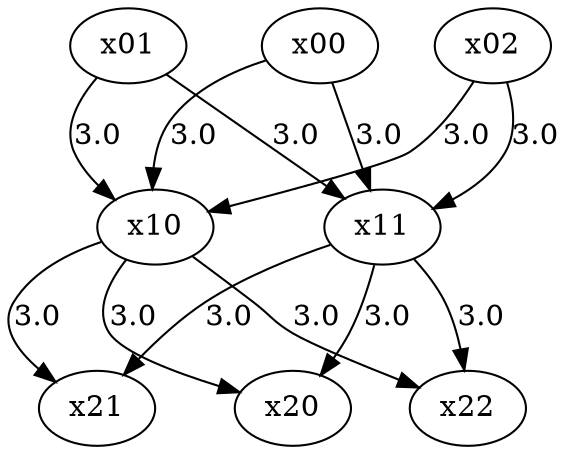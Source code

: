 // Neural Network
digraph {
	0 [label=x00]
	1 [label=x01]
	2 [label=x02]
	3 [label=x10]
	4 [label=x11]
	5 [label=x20]
	6 [label=x21]
	7 [label=x22]
	0 -> 3 [label=3.0]
	0 -> 4 [label=3.0]
	1 -> 3 [label=3.0]
	1 -> 4 [label=3.0]
	2 -> 3 [label=3.0]
	2 -> 4 [label=3.0]
	3 -> 5 [label=3.0]
	3 -> 6 [label=3.0]
	3 -> 7 [label=3.0]
	4 -> 5 [label=3.0]
	4 -> 6 [label=3.0]
	4 -> 7 [label=3.0]
}
